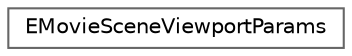 digraph "Graphical Class Hierarchy"
{
 // INTERACTIVE_SVG=YES
 // LATEX_PDF_SIZE
  bgcolor="transparent";
  edge [fontname=Helvetica,fontsize=10,labelfontname=Helvetica,labelfontsize=10];
  node [fontname=Helvetica,fontsize=10,shape=box,height=0.2,width=0.4];
  rankdir="LR";
  Node0 [id="Node000000",label="EMovieSceneViewportParams",height=0.2,width=0.4,color="grey40", fillcolor="white", style="filled",URL="$db/d82/structEMovieSceneViewportParams.html",tooltip=" "];
}

